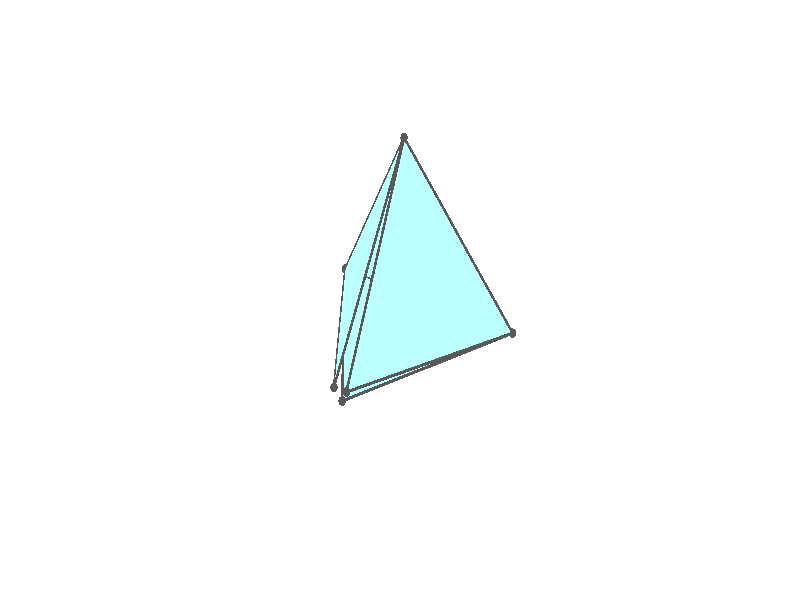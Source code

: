 #version 3.7;
global_settings{assumed_gamma 1.0}
camera{perspective location <18.750000000000000000000000, 10.825317547305481014063844, 12.499999999999996447286321> right <0.133333333333333331482962, -0.230940107675850353485814, -0.000000000000000000000000> up <-0.064951905283832905846353, -0.037499999999999998612221, 0.129903810567665811692706> direction <0.750000000000000111022302, 0.433012701892219298294151, 0.499999999999999944488849> sky <-0.433012701892219298294151, -0.249999999999999944488849, 0.866025403784438707610605> look_at <18.000000000000000000000000, 10.392304845413262270881205, 11.999999999999996447286321>}
light_source{<18.750000000000000000000000, 10.825317547305481014063844, 12.499999999999996447286321> rgb<1.0,1.0,1.0>}
background{rgb<1,1,1>}
union{union{object{union{sphere{<-0.471404520791031456106168, 0.816496580927726034460079, -0.240401769216957883479324>,0.029999999999999998889777}sphere{<-0.471404520791032122239983, -0.816496580927725923437777, -0.240401769216957883479324>,0.029999999999999998889777}sphere{<0.942809041582063356301546, -0.000000000000000230921615, -0.240401769216957883479324>,0.029999999999999998889777}} pigment{rgb<0.1,0.1,0.1>}}object{union{cylinder{<-0.471404520791031456106168, 0.816496580927726034460079, -0.240401769216957883479324>,<-0.471404520791032122239983, -0.816496580927725923437777, -0.240401769216957883479324>,0.010000000000000000208167}cylinder{<-0.471404520791032122239983, -0.816496580927725923437777, -0.240401769216957883479324>,<0.942809041582063356301546, -0.000000000000000230921615, -0.240401769216957883479324>,0.010000000000000000208167}cylinder{<0.942809041582063356301546, -0.000000000000000230921615, -0.240401769216957883479324>,<-0.471404520791031456106168, 0.816496580927726034460079, -0.240401769216957883479324>,0.010000000000000000208167}} pigment{rgb<0.1,0.1,0.1>}}object{polygon{3.000000000000000000000000,<-0.471404520791031456106168, 0.816496580927726034460079, -0.240401769216957883479324>,<-0.471404520791032122239983, -0.816496580927725923437777, -0.240401769216957883479324>,<0.942809041582063356301546, -0.000000000000000230921615, -0.240401769216957883479324>} pigment{rgbft<0.5,1.0,1.0,0.1,0.1>}}}union{object{union{sphere{<-0.471404520791031400595017, 0.816496580927726034460079, -0.240401769216957827968173>,0.029999999999999998889777}sphere{<-0.471404520791032066728832, -0.816496580927725923437777, -0.240401769216957827968173>,0.029999999999999998889777}sphere{<-0.067089627843532090301082, 0.000000000000000159974241, 1.114784368308382456191907>,0.029999999999999998889777}} pigment{rgb<0.1,0.1,0.1>}}object{union{cylinder{<-0.471404520791031400595017, 0.816496580927726034460079, -0.240401769216957827968173>,<-0.471404520791032066728832, -0.816496580927725923437777, -0.240401769216957827968173>,0.010000000000000000208167}cylinder{<-0.471404520791032066728832, -0.816496580927725923437777, -0.240401769216957827968173>,<-0.067089627843532090301082, 0.000000000000000159974241, 1.114784368308382456191907>,0.010000000000000000208167}cylinder{<-0.067089627843532090301082, 0.000000000000000159974241, 1.114784368308382456191907>,<-0.471404520791031400595017, 0.816496580927726034460079, -0.240401769216957827968173>,0.010000000000000000208167}} pigment{rgb<0.1,0.1,0.1>}}object{polygon{3.000000000000000000000000,<-0.471404520791031400595017, 0.816496580927726034460079, -0.240401769216957827968173>,<-0.471404520791032066728832, -0.816496580927725923437777, -0.240401769216957827968173>,<-0.067089627843532090301082, 0.000000000000000159974241, 1.114784368308382456191907>} pigment{rgbft<0.5,1.0,1.0,0.1,0.1>}}}union{object{union{sphere{<0.971579804804622471081643, -0.058101322042943132073489, -0.143967677459920617710765>,0.029999999999999998889777}sphere{<-0.471404520791032066728832, -0.816496580927726145482382, -0.240401769216957800212597>,0.029999999999999998889777}sphere{<-0.067089627843532090301082, 0.000000000000000201227923, 1.114784368308382456191907>,0.029999999999999998889777}} pigment{rgb<0.1,0.1,0.1>}}object{union{cylinder{<0.971579804804622471081643, -0.058101322042943132073489, -0.143967677459920617710765>,<-0.471404520791032066728832, -0.816496580927726145482382, -0.240401769216957800212597>,0.010000000000000000208167}cylinder{<-0.471404520791032066728832, -0.816496580927726145482382, -0.240401769216957800212597>,<-0.067089627843532090301082, 0.000000000000000201227923, 1.114784368308382456191907>,0.010000000000000000208167}cylinder{<-0.067089627843532090301082, 0.000000000000000201227923, 1.114784368308382456191907>,<0.971579804804622471081643, -0.058101322042943132073489, -0.143967677459920617710765>,0.010000000000000000208167}} pigment{rgb<0.1,0.1,0.1>}}object{polygon{3.000000000000000000000000,<0.971579804804622471081643, -0.058101322042943132073489, -0.143967677459920617710765>,<-0.471404520791032066728832, -0.816496580927726145482382, -0.240401769216957800212597>,<-0.067089627843532090301082, 0.000000000000000201227923, 1.114784368308382456191907>} pigment{rgbft<0.5,1.0,1.0,0.1,0.1>}}}union{object{union{sphere{<-0.471404520791031456106168, 0.816496580927726256504684, -0.240401769216957772457022>,0.029999999999999998889777}sphere{<0.971579804804622693126248, 0.058101322042942299406221, -0.143967677459920839755370>,0.029999999999999998889777}sphere{<-0.067089627843532076423294, 0.000000000000000104083409, 1.114784368308382234147302>,0.029999999999999998889777}} pigment{rgb<0.1,0.1,0.1>}}object{union{cylinder{<-0.471404520791031456106168, 0.816496580927726256504684, -0.240401769216957772457022>,<0.971579804804622693126248, 0.058101322042942299406221, -0.143967677459920839755370>,0.010000000000000000208167}cylinder{<0.971579804804622693126248, 0.058101322042942299406221, -0.143967677459920839755370>,<-0.067089627843532076423294, 0.000000000000000104083409, 1.114784368308382234147302>,0.010000000000000000208167}cylinder{<-0.067089627843532076423294, 0.000000000000000104083409, 1.114784368308382234147302>,<-0.471404520791031456106168, 0.816496580927726256504684, -0.240401769216957772457022>,0.010000000000000000208167}} pigment{rgb<0.1,0.1,0.1>}}object{polygon{3.000000000000000000000000,<-0.471404520791031456106168, 0.816496580927726256504684, -0.240401769216957772457022>,<0.971579804804622693126248, 0.058101322042942299406221, -0.143967677459920839755370>,<-0.067089627843532076423294, 0.000000000000000104083409, 1.114784368308382234147302>} pigment{rgbft<0.5,1.0,1.0,0.1,0.1>}}}}
